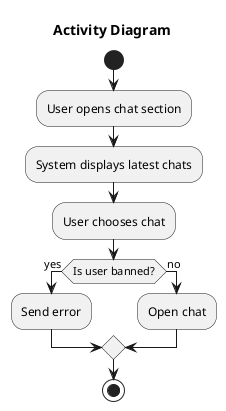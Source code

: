 @startuml
title Activity Diagram 

start

:User opens chat section; 
:System displays latest chats;
:User chooses chat;
if (Is user banned?) then (yes)
  :Send error;
else (no)
  :Open chat;
endif

stop
@enduml
